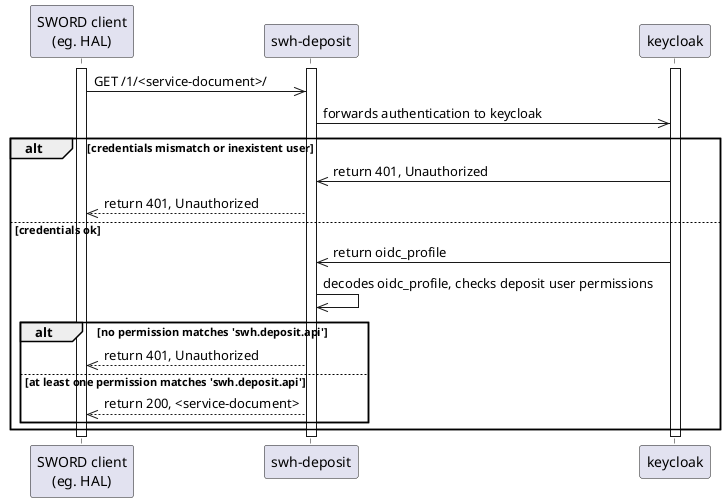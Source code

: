 @startuml
participant CLIENT as "SWORD client\n(eg. HAL)"
participant DEPOSIT as "swh-deposit"
participant AUTH_BACKEND as "keycloak"

activate CLIENT
  activate DEPOSIT
    activate AUTH_BACKEND

      CLIENT ->> DEPOSIT: GET /1/<service-document>/

      DEPOSIT ->> AUTH_BACKEND: forwards authentication to keycloak
      alt credentials mismatch or inexistent user
        AUTH_BACKEND ->> DEPOSIT: return 401, Unauthorized
        DEPOSIT -->> CLIENT: return 401, Unauthorized
      else credentials ok
        AUTH_BACKEND ->> DEPOSIT: return oidc_profile
        DEPOSIT ->> DEPOSIT: decodes oidc_profile, checks deposit user permissions

        alt no permission matches 'swh.deposit.api'
          DEPOSIT -->> CLIENT: return 401, Unauthorized
        else at least one permission matches 'swh.deposit.api'
          DEPOSIT -->> CLIENT: return 200, <service-document>
        end

      end
    deactivate CLIENT
  deactivate DEPOSIT
deactivate AUTH_BACKEND
@enduml

